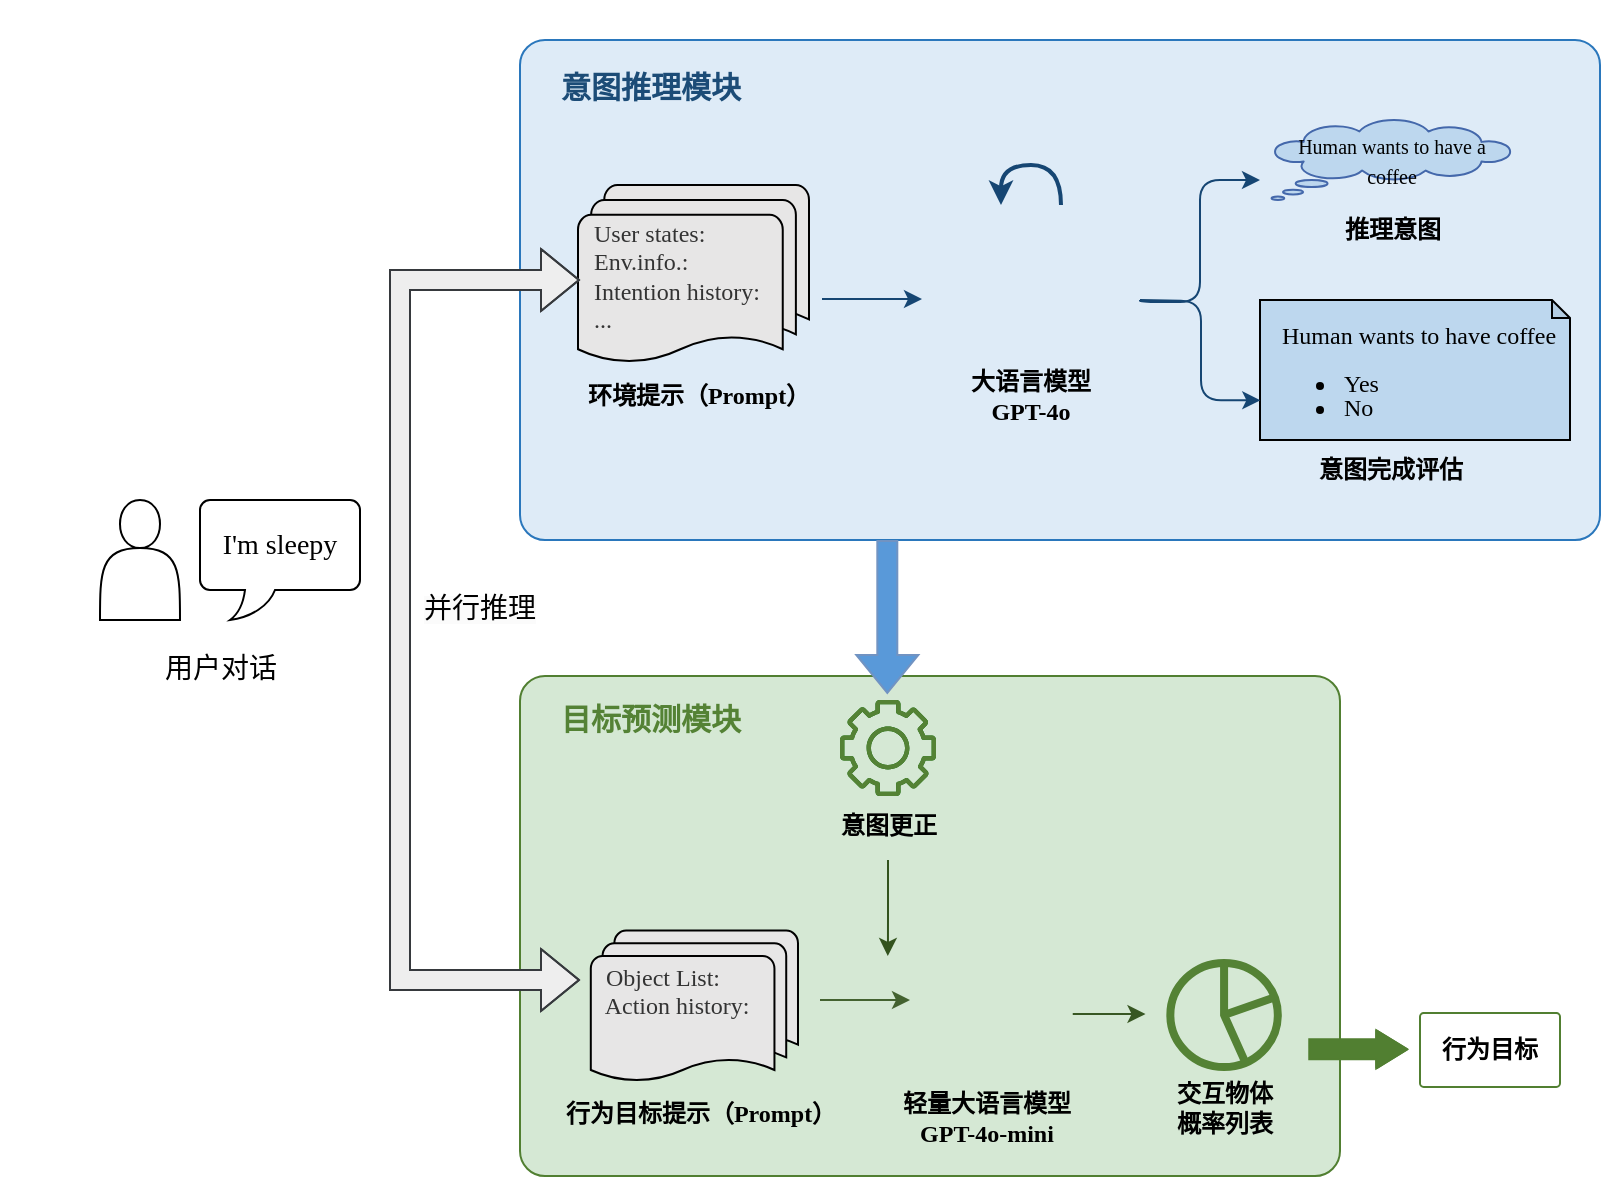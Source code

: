 <mxfile version="26.2.12">
  <diagram name="第 1 页" id="GWn87meAoaP8PtY5U3S1">
    <mxGraphModel dx="2034" dy="820" grid="1" gridSize="10" guides="1" tooltips="1" connect="1" arrows="1" fold="1" page="1" pageScale="1" pageWidth="827" pageHeight="1169" math="0" shadow="0">
      <root>
        <mxCell id="0" />
        <mxCell id="1" parent="0" />
        <mxCell id="UPyf9qZWirkyKEtNdWoY-2" value="" style="rounded=1;arcSize=5;whiteSpace=wrap;html=1;fillColor=#d5e8d4;strokeColor=light-dark(#517f31, #446e2c);" parent="1" vertex="1">
          <mxGeometry x="200" y="408" width="410" height="250" as="geometry" />
        </mxCell>
        <mxCell id="UPyf9qZWirkyKEtNdWoY-3" value="" style="rounded=1;arcSize=5;whiteSpace=wrap;html=1;fillColor=light-dark(#deebf7, #1d293b);strokeColor=light-dark(#2a77bc, #5c79a3);" parent="1" vertex="1">
          <mxGeometry x="200" y="90" width="540" height="250" as="geometry" />
        </mxCell>
        <mxCell id="UPyf9qZWirkyKEtNdWoY-4" value="" style="group" parent="1" vertex="1" connectable="0">
          <mxGeometry x="-10" y="320" width="140" height="100" as="geometry" />
        </mxCell>
        <mxCell id="UPyf9qZWirkyKEtNdWoY-5" value="" style="group" parent="UPyf9qZWirkyKEtNdWoY-4" vertex="1" connectable="0">
          <mxGeometry x="-50" width="190" height="88" as="geometry" />
        </mxCell>
        <mxCell id="UPyf9qZWirkyKEtNdWoY-6" value="" style="shape=actor;whiteSpace=wrap;html=1;" parent="UPyf9qZWirkyKEtNdWoY-5" vertex="1">
          <mxGeometry x="50" width="40" height="60" as="geometry" />
        </mxCell>
        <mxCell id="UPyf9qZWirkyKEtNdWoY-7" value="&lt;font face=&quot;Times New Roman&quot;&gt;&lt;span style=&quot;font-size: 14px;&quot;&gt;I&#39;m sleepy&lt;/span&gt;&lt;/font&gt;" style="whiteSpace=wrap;html=1;shape=mxgraph.basic.roundRectCallout;dx=30;dy=15;size=5;boundedLbl=1;" parent="UPyf9qZWirkyKEtNdWoY-5" vertex="1">
          <mxGeometry x="100" width="80" height="60" as="geometry" />
        </mxCell>
        <mxCell id="UPyf9qZWirkyKEtNdWoY-8" value="&lt;font face=&quot;Times New Roman&quot; style=&quot;font-size: 14px;&quot;&gt;用户对话&lt;/font&gt;" style="text;html=1;align=center;verticalAlign=middle;resizable=0;points=[];autosize=1;strokeColor=none;fillColor=none;" parent="UPyf9qZWirkyKEtNdWoY-4" vertex="1">
          <mxGeometry x="20" y="70" width="80" height="30" as="geometry" />
        </mxCell>
        <mxCell id="UPyf9qZWirkyKEtNdWoY-9" style="edgeStyle=orthogonalEdgeStyle;rounded=1;orthogonalLoop=1;jettySize=auto;html=1;fillColor=#1ba1e2;strokeColor=light-dark(#164673, #51afe7);curved=0;textShadow=1;" parent="1" edge="1">
          <mxGeometry relative="1" as="geometry">
            <mxPoint x="351" y="219.5" as="sourcePoint" />
            <mxPoint x="401" y="219.5" as="targetPoint" />
          </mxGeometry>
        </mxCell>
        <mxCell id="UPyf9qZWirkyKEtNdWoY-10" style="edgeStyle=orthogonalEdgeStyle;rounded=1;orthogonalLoop=1;jettySize=auto;html=1;fillColor=#1ba1e2;strokeColor=light-dark(#164673, #51afe7);curved=0;" parent="1" edge="1">
          <mxGeometry relative="1" as="geometry">
            <mxPoint x="510" y="220" as="sourcePoint" />
            <mxPoint x="570" y="160" as="targetPoint" />
            <Array as="points">
              <mxPoint x="510" y="221" />
              <mxPoint x="540" y="221" />
              <mxPoint x="540" y="160" />
              <mxPoint x="570" y="160" />
            </Array>
          </mxGeometry>
        </mxCell>
        <mxCell id="UPyf9qZWirkyKEtNdWoY-11" value="" style="group;strokeWidth=24;" parent="1" vertex="1" connectable="0">
          <mxGeometry x="239" y="530" width="115.27" height="98.22" as="geometry" />
        </mxCell>
        <mxCell id="UPyf9qZWirkyKEtNdWoY-12" value="&lt;span style=&quot;color: rgba(0, 0, 0, 0); font-family: monospace; font-size: 0px; text-align: start;&quot;&gt;%3CmxGraphModel%3E%3Croot%3E%3CmxCell%20id%3D%220%22%2F%3E%3CmxCell%20id%3D%221%22%20parent%3D%220%22%2F%3E%3CmxCell%20id%3D%222%22%20value%3D%22%26lt%3Bb%26gt%3BEnv.%20Prompt%26lt%3B%2Fb%26gt%3B%22%20style%3D%22text%3Bhtml%3D1%3Balign%3Dcenter%3BverticalAlign%3Dmiddle%3Bresizable%3D0%3Bpoints%3D%5B%5D%3Bautosize%3D1%3BstrokeColor%3Dnone%3BfillColor%3Dnone%3B%22%20vertex%3D%221%22%20parent%3D%221%22%3E%3CmxGeometry%20x%3D%22235%22%20y%3D%22265%22%20width%3D%2290%22%20height%3D%2230%22%20as%3D%22geometry%22%2F%3E%3C%2FmxCell%3E%3C%2Froot%3E%3C%2FmxGraphModel%3E&lt;/span&gt;" style="text;html=1;align=center;verticalAlign=middle;resizable=0;points=[];autosize=1;strokeColor=none;fillColor=none;fontStyle=4" parent="UPyf9qZWirkyKEtNdWoY-11" vertex="1">
          <mxGeometry x="32.435" y="70.991" width="20" height="30" as="geometry" />
        </mxCell>
        <mxCell id="UPyf9qZWirkyKEtNdWoY-13" value="&lt;b&gt;&lt;font face=&quot;Times New Roman&quot;&gt;行为目标提示（Prompt）&lt;/font&gt;&lt;/b&gt;" style="text;html=1;align=center;verticalAlign=middle;resizable=0;points=[];autosize=1;strokeColor=none;fillColor=none;" parent="UPyf9qZWirkyKEtNdWoY-11" vertex="1">
          <mxGeometry x="-28.995" y="81.684" width="160" height="30" as="geometry" />
        </mxCell>
        <mxCell id="UPyf9qZWirkyKEtNdWoY-14" value="&lt;div style=&quot;color: rgb(51, 51, 51);&quot;&gt;&lt;span style=&quot;background-color: transparent; color: light-dark(rgb(51, 51, 51), rgb(193, 193, 193));&quot;&gt;&lt;font face=&quot;Times New Roman&quot;&gt;&amp;nbsp; Object List:&lt;/font&gt;&lt;/span&gt;&lt;/div&gt;&lt;div style=&quot;color: rgb(51, 51, 51);&quot;&gt;&lt;font face=&quot;Times New Roman&quot;&gt;&amp;nbsp; Action history:&lt;/font&gt;&lt;/div&gt;&lt;div style=&quot;color: rgb(51, 51, 51);&quot;&gt;&lt;font face=&quot;Times New Roman&quot;&gt;&amp;nbsp;&amp;nbsp;&lt;/font&gt;&lt;/div&gt;" style="strokeWidth=1;html=1;shape=mxgraph.flowchart.multi-document;whiteSpace=wrap;align=left;fillColor=light-dark(#e7e6e6, #ededed);" parent="UPyf9qZWirkyKEtNdWoY-11" vertex="1">
          <mxGeometry x="-3.6" y="5.282" width="103.597" height="76.402" as="geometry" />
        </mxCell>
        <mxCell id="UPyf9qZWirkyKEtNdWoY-15" value="" style="group;align=left;" parent="1" vertex="1" connectable="0">
          <mxGeometry x="239" y="142.5" width="115.5" height="145" as="geometry" />
        </mxCell>
        <mxCell id="UPyf9qZWirkyKEtNdWoY-16" value="&lt;b&gt;&lt;font face=&quot;Times New Roman&quot;&gt;环境提示（Prompt）&lt;/font&gt;&lt;/b&gt;" style="text;html=1;align=center;verticalAlign=middle;resizable=0;points=[];autosize=1;strokeColor=none;fillColor=none;" parent="UPyf9qZWirkyKEtNdWoY-15" vertex="1">
          <mxGeometry x="-15" y="110" width="130" height="30" as="geometry" />
        </mxCell>
        <mxCell id="UPyf9qZWirkyKEtNdWoY-17" value="&lt;div style=&quot;color: rgb(51, 51, 51);&quot;&gt;&lt;span style=&quot;background-color: transparent; color: light-dark(rgb(51, 51, 51), rgb(193, 193, 193));&quot;&gt;&lt;font face=&quot;Times New Roman&quot;&gt;&amp;nbsp; User states:&lt;/font&gt;&lt;/span&gt;&lt;/div&gt;&lt;div style=&quot;color: rgb(51, 51, 51);&quot;&gt;&lt;span style=&quot;background-color: transparent; color: light-dark(rgb(51, 51, 51), rgb(193, 193, 193));&quot;&gt;&lt;font face=&quot;Times New Roman&quot;&gt;&amp;nbsp; Env.info.:&lt;/font&gt;&lt;/span&gt;&lt;/div&gt;&lt;div style=&quot;color: rgb(51, 51, 51);&quot;&gt;&lt;font face=&quot;Times New Roman&quot;&gt;&amp;nbsp; Intention history:&lt;/font&gt;&lt;/div&gt;&lt;div style=&quot;color: rgb(51, 51, 51);&quot;&gt;&lt;font face=&quot;Times New Roman&quot;&gt;&amp;nbsp; ...&lt;/font&gt;&lt;/div&gt;" style="strokeWidth=1;html=1;shape=mxgraph.flowchart.multi-document;whiteSpace=wrap;align=left;fillColor=light-dark(#e7e6e6, #ededed);" parent="UPyf9qZWirkyKEtNdWoY-15" vertex="1">
          <mxGeometry x="-10" y="20" width="115.5" height="90" as="geometry" />
        </mxCell>
        <mxCell id="UPyf9qZWirkyKEtNdWoY-18" value="" style="group" parent="1" vertex="1" connectable="0">
          <mxGeometry x="406" y="152.5" width="149" height="165" as="geometry" />
        </mxCell>
        <mxCell id="UPyf9qZWirkyKEtNdWoY-19" value="" style="group;fontStyle=0;strokeWidth=1;" parent="UPyf9qZWirkyKEtNdWoY-18" vertex="1" connectable="0">
          <mxGeometry width="149" height="165" as="geometry" />
        </mxCell>
        <mxCell id="UPyf9qZWirkyKEtNdWoY-20" value="&lt;font face=&quot;Times New Roman&quot;&gt;&lt;b&gt;大语言模型&lt;/b&gt;&lt;/font&gt;&lt;br&gt;&lt;div&gt;&lt;b&gt;&lt;font face=&quot;Times New Roman&quot;&gt;GPT-4o&lt;/font&gt;&lt;/b&gt;&lt;/div&gt;" style="text;html=1;align=center;verticalAlign=middle;resizable=0;points=[];autosize=1;strokeColor=none;fillColor=none;" parent="UPyf9qZWirkyKEtNdWoY-19" vertex="1">
          <mxGeometry x="9" y="95" width="80" height="40" as="geometry" />
        </mxCell>
        <mxCell id="UPyf9qZWirkyKEtNdWoY-21" value="" style="curved=1;endArrow=classic;html=1;rounded=0;strokeWidth=2;strokeColor=light-dark(#164673, #ededed);" parent="UPyf9qZWirkyKEtNdWoY-19" edge="1">
          <mxGeometry width="50" height="50" relative="1" as="geometry">
            <mxPoint x="64.5" y="20" as="sourcePoint" />
            <mxPoint x="34.5" y="20" as="targetPoint" />
            <Array as="points">
              <mxPoint x="64.5" />
              <mxPoint x="34.5" />
            </Array>
          </mxGeometry>
        </mxCell>
        <mxCell id="UPyf9qZWirkyKEtNdWoY-22" value="&lt;font style=&quot;font-size: 15px;&quot; face=&quot;Times New Roman&quot;&gt;意图推理模块&lt;/font&gt;" style="text;html=1;align=center;verticalAlign=middle;resizable=0;points=[];autosize=1;strokeColor=none;fillColor=none;fontColor=light-dark(#1c4c77, #a1cdf9);fontStyle=1" parent="1" vertex="1">
          <mxGeometry x="210" y="98" width="110" height="30" as="geometry" />
        </mxCell>
        <mxCell id="UPyf9qZWirkyKEtNdWoY-23" value="&lt;font style=&quot;font-size: 15px;&quot; face=&quot;Times New Roman&quot;&gt;目标预测模块&lt;/font&gt;" style="text;html=1;align=center;verticalAlign=middle;resizable=0;points=[];autosize=1;strokeColor=none;fillColor=none;fontColor=light-dark(#548235, #69c195);fontStyle=1" parent="1" vertex="1">
          <mxGeometry x="210" y="414" width="110" height="30" as="geometry" />
        </mxCell>
        <mxCell id="UPyf9qZWirkyKEtNdWoY-24" value="" style="group" parent="1" vertex="1" connectable="0">
          <mxGeometry x="309" y="420" width="150" height="78" as="geometry" />
        </mxCell>
        <mxCell id="UPyf9qZWirkyKEtNdWoY-25" value="" style="sketch=0;outlineConnect=0;fontColor=#006633;gradientColor=none;fillColor=#006600;strokeColor=none;dashed=0;verticalLabelPosition=bottom;verticalAlign=top;align=center;html=1;fontSize=12;fontStyle=0;aspect=fixed;pointerEvents=1;shape=mxgraph.aws4.gear;" parent="UPyf9qZWirkyKEtNdWoY-24" vertex="1">
          <mxGeometry x="51" width="48" height="48" as="geometry" />
        </mxCell>
        <mxCell id="UPyf9qZWirkyKEtNdWoY-26" value="&lt;font face=&quot;Times New Roman&quot;&gt;&lt;b&gt;意图更正&lt;/b&gt;&lt;/font&gt;" style="text;html=1;align=center;verticalAlign=middle;resizable=0;points=[];autosize=1;strokeColor=none;fillColor=none;" parent="UPyf9qZWirkyKEtNdWoY-24" vertex="1">
          <mxGeometry x="40" y="48" width="70" height="30" as="geometry" />
        </mxCell>
        <mxCell id="UPyf9qZWirkyKEtNdWoY-27" value="" style="group" parent="UPyf9qZWirkyKEtNdWoY-24" vertex="1" connectable="0">
          <mxGeometry width="150" height="78" as="geometry" />
        </mxCell>
        <mxCell id="UPyf9qZWirkyKEtNdWoY-28" value="" style="sketch=0;outlineConnect=0;fontColor=light-dark(#548235, #69c195);gradientColor=none;fillColor=light-dark(#548235, #6fc76f);strokeColor=none;dashed=0;verticalLabelPosition=bottom;verticalAlign=top;align=center;html=1;fontSize=12;fontStyle=0;aspect=fixed;pointerEvents=1;shape=mxgraph.aws4.gear;" parent="UPyf9qZWirkyKEtNdWoY-27" vertex="1">
          <mxGeometry x="51" width="48" height="48" as="geometry" />
        </mxCell>
        <mxCell id="UPyf9qZWirkyKEtNdWoY-29" value="" style="shape=flexArrow;endArrow=classic;html=1;rounded=0;fillColor=light-dark(#5999d9, #2566a8);strokeColor=light-dark(#7193c2, #ededed);" parent="1" edge="1">
          <mxGeometry width="50" height="50" relative="1" as="geometry">
            <mxPoint x="383.66" y="340" as="sourcePoint" />
            <mxPoint x="383.657" y="417.001" as="targetPoint" />
          </mxGeometry>
        </mxCell>
        <mxCell id="UPyf9qZWirkyKEtNdWoY-30" style="edgeStyle=orthogonalEdgeStyle;rounded=1;orthogonalLoop=1;jettySize=auto;html=1;fillColor=#1ba1e2;strokeColor=light-dark(#33531e, #28ab6a);curved=0;horizontal=1;" parent="1" edge="1">
          <mxGeometry relative="1" as="geometry">
            <mxPoint x="384" y="500" as="sourcePoint" />
            <mxPoint x="383.9" y="548" as="targetPoint" />
            <Array as="points">
              <mxPoint x="383.9" y="538" />
              <mxPoint x="383.9" y="538" />
            </Array>
          </mxGeometry>
        </mxCell>
        <mxCell id="UPyf9qZWirkyKEtNdWoY-31" style="edgeStyle=orthogonalEdgeStyle;rounded=1;orthogonalLoop=1;jettySize=auto;html=1;fillColor=#1ba1e2;strokeColor=light-dark(#385723, #28ab6a);curved=0;" parent="1" edge="1">
          <mxGeometry relative="1" as="geometry">
            <mxPoint x="476.37" y="577" as="sourcePoint" />
            <mxPoint x="512.37" y="577" as="targetPoint" />
            <Array as="points">
              <mxPoint x="512.74" y="577.21" />
              <mxPoint x="512.74" y="577.21" />
            </Array>
          </mxGeometry>
        </mxCell>
        <mxCell id="UPyf9qZWirkyKEtNdWoY-32" value="" style="shape=flexArrow;endArrow=classic;startArrow=classic;html=1;rounded=0;fillColor=#eeeeee;strokeColor=#36393d;" parent="1" edge="1">
          <mxGeometry width="100" height="100" relative="1" as="geometry">
            <mxPoint x="230" y="560" as="sourcePoint" />
            <mxPoint x="230" y="210" as="targetPoint" />
            <Array as="points">
              <mxPoint x="140" y="560" />
              <mxPoint x="140" y="370" />
              <mxPoint x="140" y="210" />
            </Array>
          </mxGeometry>
        </mxCell>
        <mxCell id="UPyf9qZWirkyKEtNdWoY-33" value="&lt;span style=&quot;color: rgb(0, 0, 0); font-style: normal; font-variant-ligatures: normal; font-variant-caps: normal; font-weight: 400; letter-spacing: normal; orphans: 2; text-align: center; text-indent: 0px; text-transform: none; widows: 2; word-spacing: 0px; -webkit-text-stroke-width: 0px; white-space: nowrap; background-color: rgb(251, 251, 251); text-decoration-thickness: initial; text-decoration-style: initial; text-decoration-color: initial; float: none; display: inline !important;&quot;&gt;&lt;font face=&quot;Times New Roman&quot; style=&quot;font-size: 14px;&quot;&gt;并行推理&lt;/font&gt;&lt;/span&gt;" style="text;whiteSpace=wrap;html=1;" parent="1" vertex="1">
          <mxGeometry x="150" y="360" width="120" height="40" as="geometry" />
        </mxCell>
        <mxCell id="UPyf9qZWirkyKEtNdWoY-34" value="" style="group" parent="1" vertex="1" connectable="0">
          <mxGeometry x="570" y="190" width="135.77" height="130" as="geometry" />
        </mxCell>
        <mxCell id="UPyf9qZWirkyKEtNdWoY-35" value="&lt;b&gt;&lt;font face=&quot;Times New Roman&quot;&gt;意图完成评估&lt;/font&gt;&lt;/b&gt;" style="text;html=1;align=center;verticalAlign=middle;resizable=0;points=[];autosize=1;strokeColor=none;fillColor=none;" parent="UPyf9qZWirkyKEtNdWoY-34" vertex="1">
          <mxGeometry x="15" y="100" width="100" height="30" as="geometry" />
        </mxCell>
        <mxCell id="UPyf9qZWirkyKEtNdWoY-36" value="" style="group" parent="UPyf9qZWirkyKEtNdWoY-34" vertex="1" connectable="0">
          <mxGeometry x="0.77" y="-120" width="135" height="130" as="geometry" />
        </mxCell>
        <mxCell id="UPyf9qZWirkyKEtNdWoY-37" value="" style="group" parent="UPyf9qZWirkyKEtNdWoY-36" vertex="1" connectable="0">
          <mxGeometry y="60" width="130" height="60" as="geometry" />
        </mxCell>
        <mxCell id="UPyf9qZWirkyKEtNdWoY-38" value="&lt;font style=&quot;font-size: 10px;&quot; face=&quot;Times New Roman&quot;&gt;Human wants to have a coffee&lt;/font&gt;" style="whiteSpace=wrap;html=1;shape=mxgraph.basic.cloud_callout;strokeColor=light-dark(#4468ab, #319eff);fillColor=light-dark(#bdd7ee, #1e4a76);" parent="UPyf9qZWirkyKEtNdWoY-37" vertex="1">
          <mxGeometry x="5" width="120" height="40.0" as="geometry" />
        </mxCell>
        <mxCell id="UPyf9qZWirkyKEtNdWoY-39" value="&lt;font face=&quot;Times New Roman&quot;&gt;&lt;b&gt;推理意图&lt;/b&gt;&lt;/font&gt;" style="text;html=1;align=center;verticalAlign=middle;resizable=0;points=[];autosize=1;strokeColor=none;fillColor=none;" parent="UPyf9qZWirkyKEtNdWoY-36" vertex="1">
          <mxGeometry x="30" y="100" width="70" height="30" as="geometry" />
        </mxCell>
        <mxCell id="UPyf9qZWirkyKEtNdWoY-40" value="" style="shape=image;html=1;verticalAlign=top;verticalLabelPosition=bottom;labelBackgroundColor=#ffffff;imageAspect=0;aspect=fixed;image=https://cdn0.iconfinder.com/data/icons/phosphor-light-vol-1/256/brain-light-128.png;imageBackground=none;imageBorder=none;" parent="1" vertex="1">
          <mxGeometry x="414" y="170" width="83" height="83" as="geometry" />
        </mxCell>
        <mxCell id="UPyf9qZWirkyKEtNdWoY-41" value="&lt;div style=&quot;text-align: center; line-height: 100%;&quot;&gt;&lt;span style=&quot;background-color: transparent; color: light-dark(rgb(0, 0, 0), rgb(255, 255, 255)); font-family: &amp;quot;Times New Roman&amp;quot;;&quot;&gt;&amp;nbsp; &amp;nbsp; &amp;nbsp;&lt;/span&gt;&lt;/div&gt;&lt;div style=&quot;text-align: center; line-height: 100%;&quot;&gt;&lt;span style=&quot;background-color: transparent; color: light-dark(rgb(0, 0, 0), rgb(255, 255, 255)); font-family: &amp;quot;Times New Roman&amp;quot;;&quot;&gt;&amp;nbsp; &amp;nbsp;&lt;/span&gt;&lt;span style=&quot;font-family: &amp;quot;Times New Roman&amp;quot;; background-color: transparent; color: light-dark(rgb(0, 0, 0), rgb(255, 255, 255));&quot;&gt;Human wants to have coffee&lt;/span&gt;&lt;/div&gt;&lt;ul style=&quot;line-height: 100%;&quot;&gt;&lt;li&gt;&lt;font face=&quot;Times New Roman&quot;&gt;Yes&lt;/font&gt;&lt;/li&gt;&lt;li&gt;&lt;font face=&quot;Times New Roman&quot;&gt;No&lt;/font&gt;&lt;/li&gt;&lt;/ul&gt;" style="shape=note;whiteSpace=wrap;html=1;backgroundOutline=1;darkOpacity=0.05;align=left;size=9;fillColor=light-dark(#bdd7ee, #ededed);" parent="1" vertex="1">
          <mxGeometry x="570" y="220" width="155" height="70" as="geometry" />
        </mxCell>
        <mxCell id="UPyf9qZWirkyKEtNdWoY-42" style="edgeStyle=orthogonalEdgeStyle;rounded=1;orthogonalLoop=1;jettySize=auto;html=1;fillColor=#1ba1e2;strokeColor=light-dark(#164673, #51afe7);curved=0;entryX=0.001;entryY=0.716;entryDx=0;entryDy=0;entryPerimeter=0;" parent="1" target="UPyf9qZWirkyKEtNdWoY-41" edge="1">
          <mxGeometry relative="1" as="geometry">
            <mxPoint x="510" y="220" as="sourcePoint" />
            <mxPoint x="581" y="168" as="targetPoint" />
            <Array as="points" />
          </mxGeometry>
        </mxCell>
        <mxCell id="UPyf9qZWirkyKEtNdWoY-43" value="" style="group" parent="1" vertex="1" connectable="0">
          <mxGeometry x="502.037" y="551.5" width="100" height="87.0" as="geometry" />
        </mxCell>
        <mxCell id="UPyf9qZWirkyKEtNdWoY-44" value="" style="html=1;verticalLabelPosition=bottom;align=center;labelBackgroundColor=#ffffff;verticalAlign=top;strokeWidth=4;strokeColor=light-dark(#548235, #32a0ff);shadow=0;dashed=0;shape=mxgraph.ios7.icons.pie_chart;aspect=fixed;fillColor=light-dark(#d5e8d4, #ededed);fontStyle=0" parent="UPyf9qZWirkyKEtNdWoY-43" vertex="1">
          <mxGeometry x="23.133" width="53.74" height="52" as="geometry" />
        </mxCell>
        <mxCell id="UPyf9qZWirkyKEtNdWoY-45" value="&lt;b&gt;&lt;font face=&quot;Times New Roman&quot;&gt;交互物体&lt;/font&gt;&lt;/b&gt;&lt;div&gt;&lt;b&gt;&lt;font face=&quot;Times New Roman&quot;&gt;概率列表&lt;/font&gt;&lt;/b&gt;&lt;/div&gt;" style="text;html=1;align=center;verticalAlign=middle;resizable=0;points=[];autosize=1;strokeColor=none;fillColor=none;fontStyle=0" parent="UPyf9qZWirkyKEtNdWoY-43" vertex="1">
          <mxGeometry x="15" y="52.0" width="70" height="40" as="geometry" />
        </mxCell>
        <mxCell id="UPyf9qZWirkyKEtNdWoY-47" value="&lt;b&gt;行为目标&lt;/b&gt;" style="rounded=1;arcSize=5;whiteSpace=wrap;html=1;fillColor=none;strokeColor=light-dark(#517f31, #6d5100);" parent="1" vertex="1">
          <mxGeometry x="650" y="576.5" width="70" height="37" as="geometry" />
        </mxCell>
        <mxCell id="UPyf9qZWirkyKEtNdWoY-49" value="" style="shape=flexArrow;endArrow=classic;html=1;rounded=0;fillColor=light-dark(#517f31, #2566a8);strokeColor=light-dark(#517f31, #ededed);endWidth=8.046;endSize=4.834;" parent="1" edge="1">
          <mxGeometry width="50" height="50" relative="1" as="geometry">
            <mxPoint x="594.13" y="594.66" as="sourcePoint" />
            <mxPoint x="644.13" y="594.66" as="targetPoint" />
            <Array as="points">
              <mxPoint x="604.13" y="594.66" />
            </Array>
          </mxGeometry>
        </mxCell>
        <mxCell id="UPyf9qZWirkyKEtNdWoY-52" value="" style="group" parent="1" vertex="1" connectable="0">
          <mxGeometry x="389.62" y="529" width="99.9" height="110.37" as="geometry" />
        </mxCell>
        <mxCell id="UPyf9qZWirkyKEtNdWoY-53" value="" style="group" parent="UPyf9qZWirkyKEtNdWoY-52" vertex="1" connectable="0">
          <mxGeometry width="99.9" height="110.37" as="geometry" />
        </mxCell>
        <mxCell id="UPyf9qZWirkyKEtNdWoY-54" value="" style="group;fontStyle=0;strokeWidth=2;" parent="UPyf9qZWirkyKEtNdWoY-53" vertex="1" connectable="0">
          <mxGeometry width="99.9" height="110.37" as="geometry" />
        </mxCell>
        <mxCell id="UPyf9qZWirkyKEtNdWoY-55" value="&lt;b&gt;&lt;font face=&quot;Times New Roman&quot;&gt;轻量大语言模型&lt;/font&gt;&lt;/b&gt;&lt;div&gt;&lt;b&gt;&lt;font face=&quot;Times New Roman&quot;&gt;GPT-4o-mini&lt;/font&gt;&lt;/b&gt;&lt;/div&gt;" style="text;html=1;align=center;verticalAlign=middle;resizable=0;points=[];autosize=1;strokeColor=none;fillColor=none;" parent="UPyf9qZWirkyKEtNdWoY-54" vertex="1">
          <mxGeometry x="-11.63" y="80.37" width="110" height="40" as="geometry" />
        </mxCell>
        <mxCell id="UPyf9qZWirkyKEtNdWoY-56" value="" style="shape=image;html=1;verticalAlign=top;verticalLabelPosition=bottom;labelBackgroundColor=#ffffff;imageAspect=0;aspect=fixed;image=https://cdn0.iconfinder.com/data/icons/phosphor-light-vol-1/256/brain-light-128.png;imageBackground=none;imageBorder=none;" parent="UPyf9qZWirkyKEtNdWoY-52" vertex="1">
          <mxGeometry x="10.69" y="15" width="65.37" height="65.37" as="geometry" />
        </mxCell>
        <mxCell id="UPyf9qZWirkyKEtNdWoY-57" style="edgeStyle=orthogonalEdgeStyle;rounded=1;orthogonalLoop=1;jettySize=auto;html=1;fillColor=#1ba1e2;strokeColor=light-dark(#446230, #28ab6a);curved=0;" parent="1" edge="1">
          <mxGeometry relative="1" as="geometry">
            <mxPoint x="350" y="570" as="sourcePoint" />
            <mxPoint x="395" y="570" as="targetPoint" />
          </mxGeometry>
        </mxCell>
      </root>
    </mxGraphModel>
  </diagram>
</mxfile>
